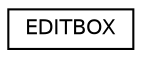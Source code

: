 digraph "Graphical Class Hierarchy"
{
  edge [fontname="Helvetica",fontsize="10",labelfontname="Helvetica",labelfontsize="10"];
  node [fontname="Helvetica",fontsize="10",shape=record];
  rankdir="LR";
  Node1 [label="EDITBOX",height=0.2,width=0.4,color="black", fillcolor="white", style="filled",URL="$struct_e_d_i_t_b_o_x.html"];
}
